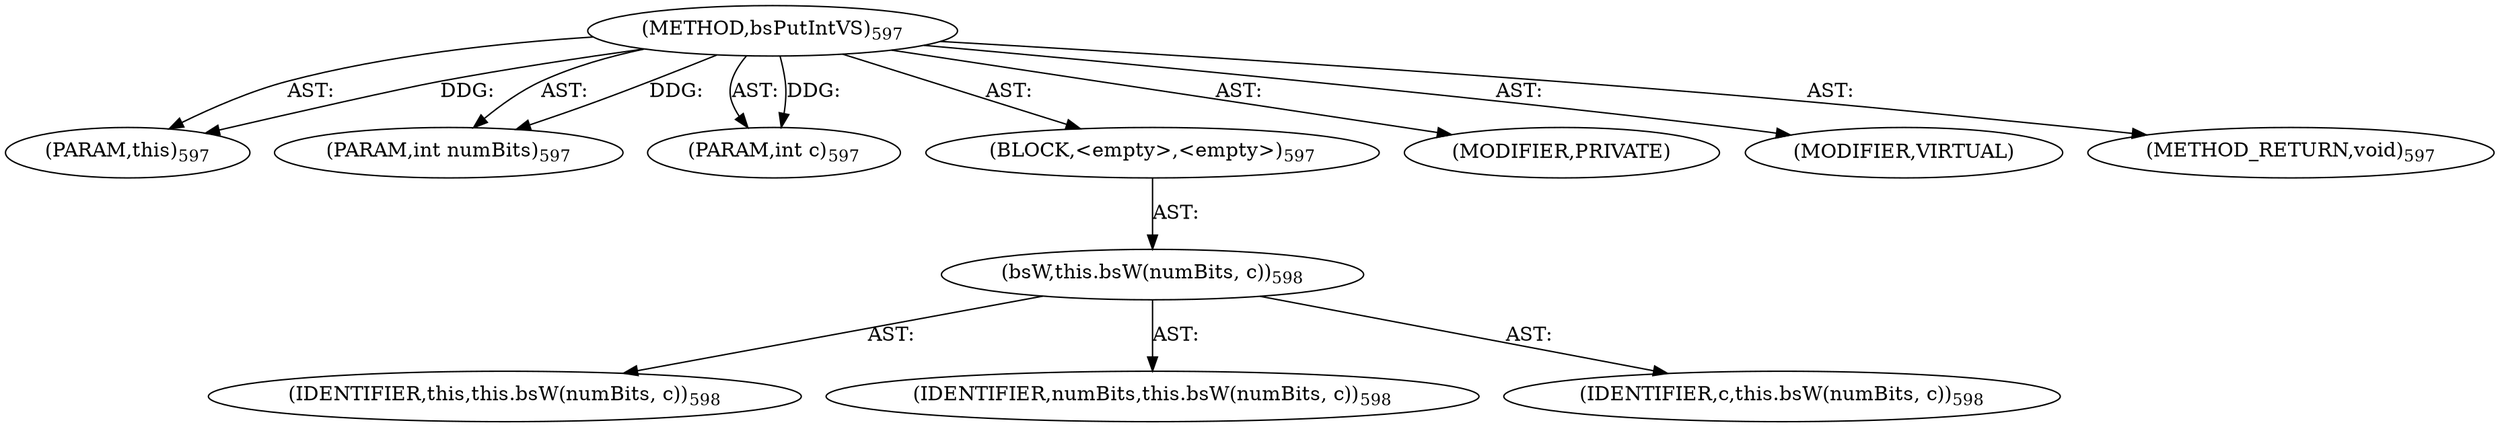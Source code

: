 digraph "bsPutIntVS" {  
"111669149716" [label = <(METHOD,bsPutIntVS)<SUB>597</SUB>> ]
"115964117001" [label = <(PARAM,this)<SUB>597</SUB>> ]
"115964117036" [label = <(PARAM,int numBits)<SUB>597</SUB>> ]
"115964117037" [label = <(PARAM,int c)<SUB>597</SUB>> ]
"25769803852" [label = <(BLOCK,&lt;empty&gt;,&lt;empty&gt;)<SUB>597</SUB>> ]
"30064771657" [label = <(bsW,this.bsW(numBits, c))<SUB>598</SUB>> ]
"68719476771" [label = <(IDENTIFIER,this,this.bsW(numBits, c))<SUB>598</SUB>> ]
"68719477221" [label = <(IDENTIFIER,numBits,this.bsW(numBits, c))<SUB>598</SUB>> ]
"68719477222" [label = <(IDENTIFIER,c,this.bsW(numBits, c))<SUB>598</SUB>> ]
"133143986253" [label = <(MODIFIER,PRIVATE)> ]
"133143986254" [label = <(MODIFIER,VIRTUAL)> ]
"128849018900" [label = <(METHOD_RETURN,void)<SUB>597</SUB>> ]
  "111669149716" -> "115964117001"  [ label = "AST: "] 
  "111669149716" -> "115964117036"  [ label = "AST: "] 
  "111669149716" -> "115964117037"  [ label = "AST: "] 
  "111669149716" -> "25769803852"  [ label = "AST: "] 
  "111669149716" -> "133143986253"  [ label = "AST: "] 
  "111669149716" -> "133143986254"  [ label = "AST: "] 
  "111669149716" -> "128849018900"  [ label = "AST: "] 
  "25769803852" -> "30064771657"  [ label = "AST: "] 
  "30064771657" -> "68719476771"  [ label = "AST: "] 
  "30064771657" -> "68719477221"  [ label = "AST: "] 
  "30064771657" -> "68719477222"  [ label = "AST: "] 
  "111669149716" -> "115964117001"  [ label = "DDG: "] 
  "111669149716" -> "115964117036"  [ label = "DDG: "] 
  "111669149716" -> "115964117037"  [ label = "DDG: "] 
}
